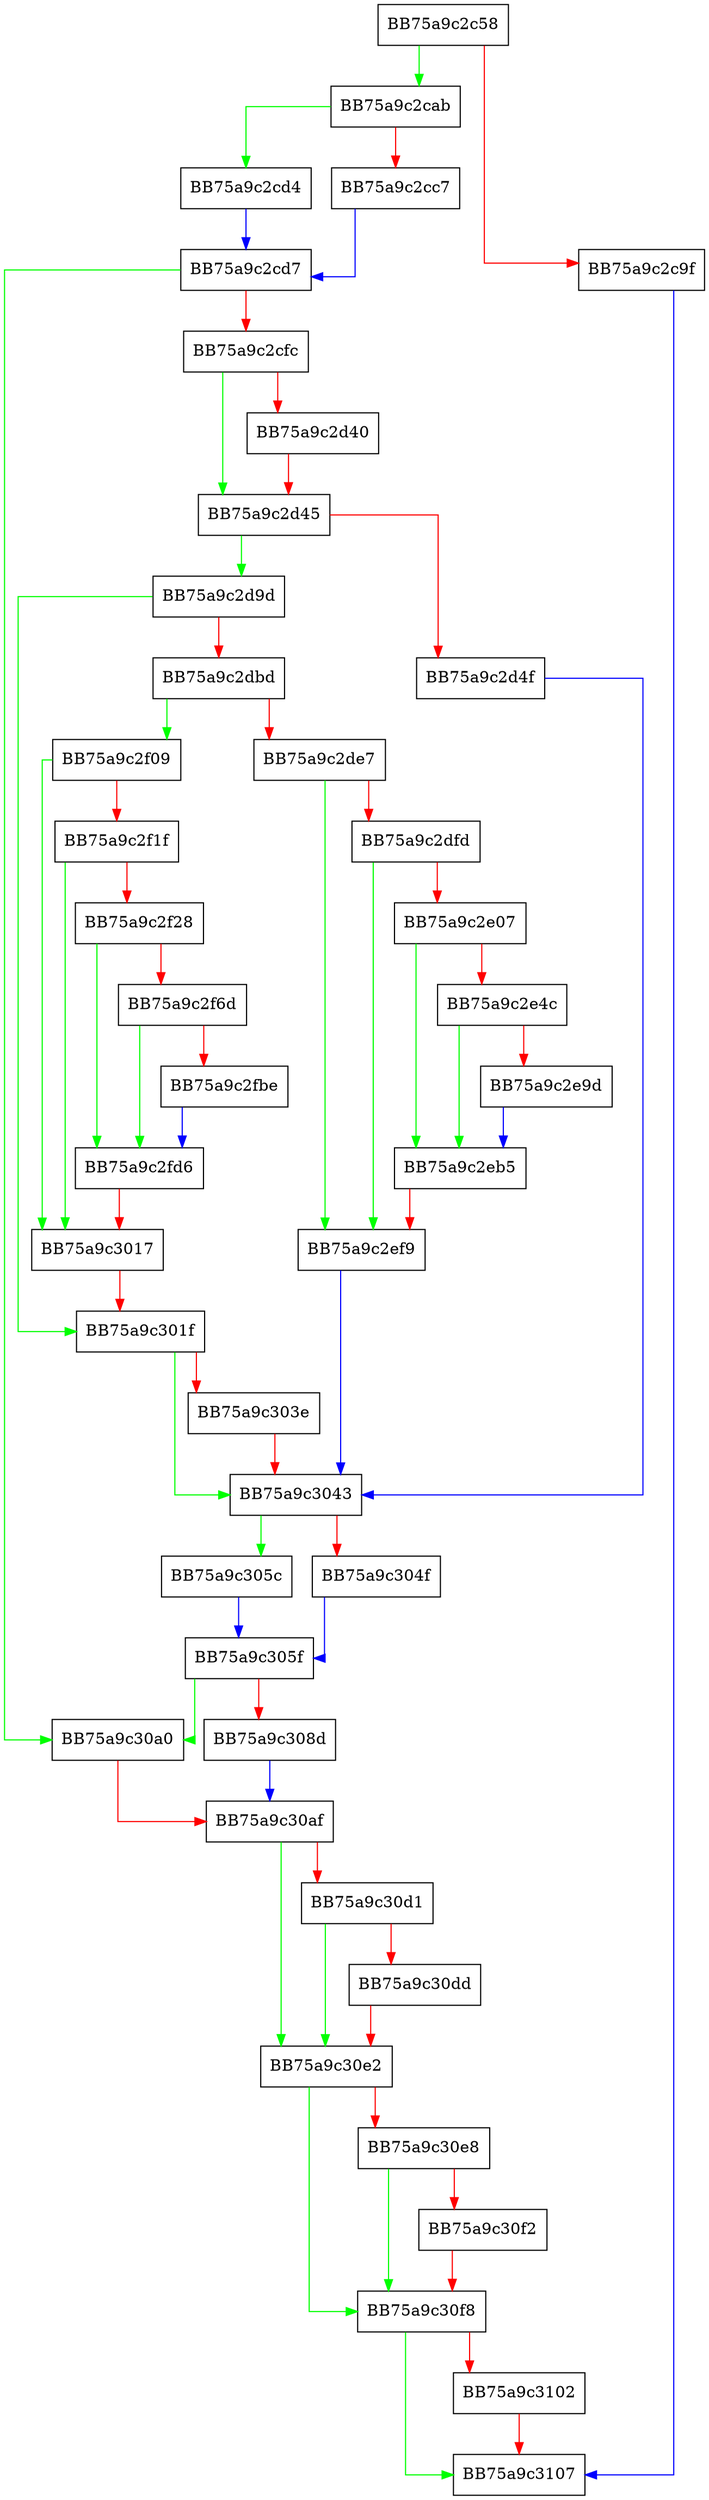 digraph find_or_load_static_cfi_model {
  node [shape="box"];
  graph [splines=ortho];
  BB75a9c2c58 -> BB75a9c2cab [color="green"];
  BB75a9c2c58 -> BB75a9c2c9f [color="red"];
  BB75a9c2c9f -> BB75a9c3107 [color="blue"];
  BB75a9c2cab -> BB75a9c2cd4 [color="green"];
  BB75a9c2cab -> BB75a9c2cc7 [color="red"];
  BB75a9c2cc7 -> BB75a9c2cd7 [color="blue"];
  BB75a9c2cd4 -> BB75a9c2cd7 [color="blue"];
  BB75a9c2cd7 -> BB75a9c30a0 [color="green"];
  BB75a9c2cd7 -> BB75a9c2cfc [color="red"];
  BB75a9c2cfc -> BB75a9c2d45 [color="green"];
  BB75a9c2cfc -> BB75a9c2d40 [color="red"];
  BB75a9c2d40 -> BB75a9c2d45 [color="red"];
  BB75a9c2d45 -> BB75a9c2d9d [color="green"];
  BB75a9c2d45 -> BB75a9c2d4f [color="red"];
  BB75a9c2d4f -> BB75a9c3043 [color="blue"];
  BB75a9c2d9d -> BB75a9c301f [color="green"];
  BB75a9c2d9d -> BB75a9c2dbd [color="red"];
  BB75a9c2dbd -> BB75a9c2f09 [color="green"];
  BB75a9c2dbd -> BB75a9c2de7 [color="red"];
  BB75a9c2de7 -> BB75a9c2ef9 [color="green"];
  BB75a9c2de7 -> BB75a9c2dfd [color="red"];
  BB75a9c2dfd -> BB75a9c2ef9 [color="green"];
  BB75a9c2dfd -> BB75a9c2e07 [color="red"];
  BB75a9c2e07 -> BB75a9c2eb5 [color="green"];
  BB75a9c2e07 -> BB75a9c2e4c [color="red"];
  BB75a9c2e4c -> BB75a9c2eb5 [color="green"];
  BB75a9c2e4c -> BB75a9c2e9d [color="red"];
  BB75a9c2e9d -> BB75a9c2eb5 [color="blue"];
  BB75a9c2eb5 -> BB75a9c2ef9 [color="red"];
  BB75a9c2ef9 -> BB75a9c3043 [color="blue"];
  BB75a9c2f09 -> BB75a9c3017 [color="green"];
  BB75a9c2f09 -> BB75a9c2f1f [color="red"];
  BB75a9c2f1f -> BB75a9c3017 [color="green"];
  BB75a9c2f1f -> BB75a9c2f28 [color="red"];
  BB75a9c2f28 -> BB75a9c2fd6 [color="green"];
  BB75a9c2f28 -> BB75a9c2f6d [color="red"];
  BB75a9c2f6d -> BB75a9c2fd6 [color="green"];
  BB75a9c2f6d -> BB75a9c2fbe [color="red"];
  BB75a9c2fbe -> BB75a9c2fd6 [color="blue"];
  BB75a9c2fd6 -> BB75a9c3017 [color="red"];
  BB75a9c3017 -> BB75a9c301f [color="red"];
  BB75a9c301f -> BB75a9c3043 [color="green"];
  BB75a9c301f -> BB75a9c303e [color="red"];
  BB75a9c303e -> BB75a9c3043 [color="red"];
  BB75a9c3043 -> BB75a9c305c [color="green"];
  BB75a9c3043 -> BB75a9c304f [color="red"];
  BB75a9c304f -> BB75a9c305f [color="blue"];
  BB75a9c305c -> BB75a9c305f [color="blue"];
  BB75a9c305f -> BB75a9c30a0 [color="green"];
  BB75a9c305f -> BB75a9c308d [color="red"];
  BB75a9c308d -> BB75a9c30af [color="blue"];
  BB75a9c30a0 -> BB75a9c30af [color="red"];
  BB75a9c30af -> BB75a9c30e2 [color="green"];
  BB75a9c30af -> BB75a9c30d1 [color="red"];
  BB75a9c30d1 -> BB75a9c30e2 [color="green"];
  BB75a9c30d1 -> BB75a9c30dd [color="red"];
  BB75a9c30dd -> BB75a9c30e2 [color="red"];
  BB75a9c30e2 -> BB75a9c30f8 [color="green"];
  BB75a9c30e2 -> BB75a9c30e8 [color="red"];
  BB75a9c30e8 -> BB75a9c30f8 [color="green"];
  BB75a9c30e8 -> BB75a9c30f2 [color="red"];
  BB75a9c30f2 -> BB75a9c30f8 [color="red"];
  BB75a9c30f8 -> BB75a9c3107 [color="green"];
  BB75a9c30f8 -> BB75a9c3102 [color="red"];
  BB75a9c3102 -> BB75a9c3107 [color="red"];
}